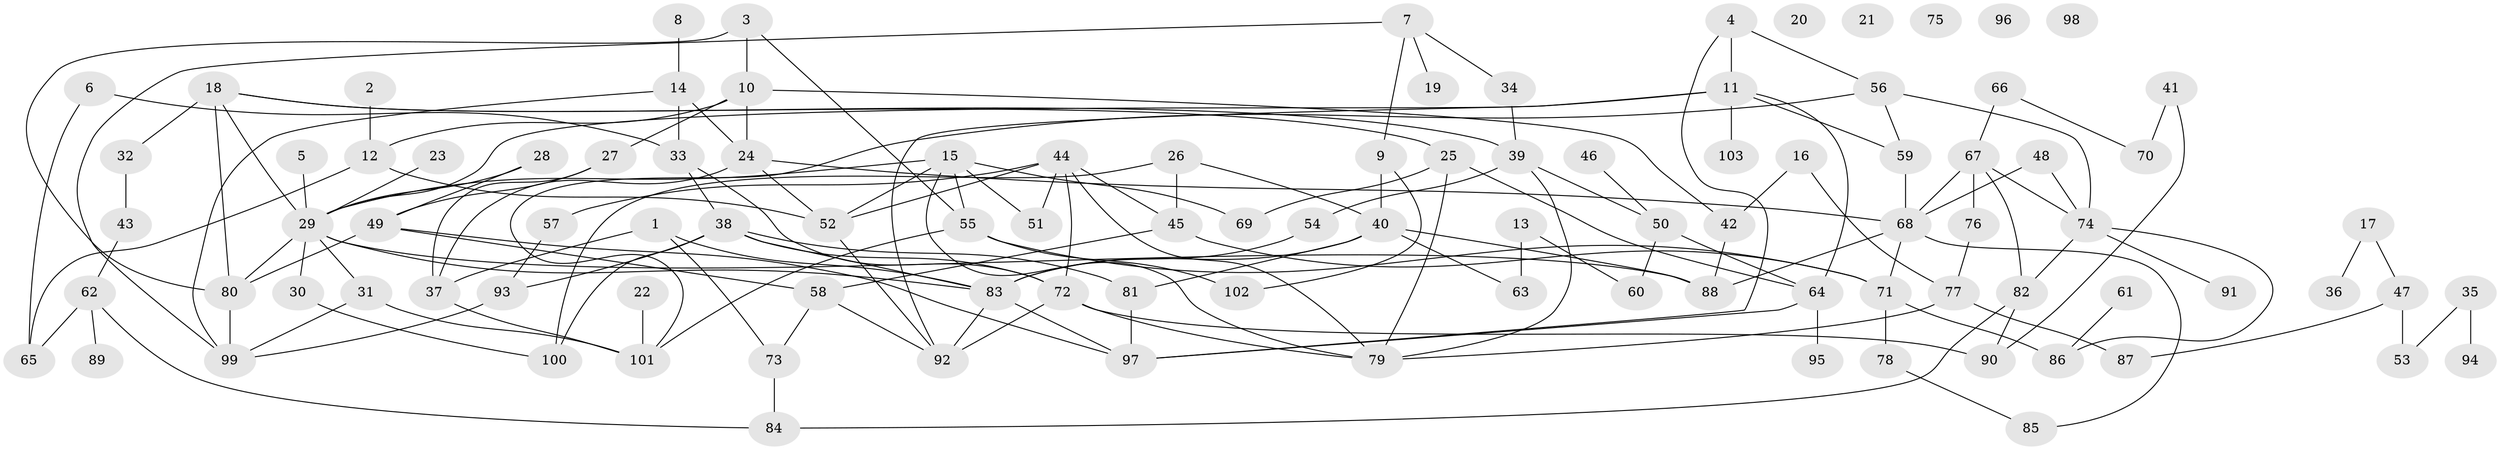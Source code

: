 // Generated by graph-tools (version 1.1) at 2025/25/03/09/25 03:25:18]
// undirected, 103 vertices, 162 edges
graph export_dot {
graph [start="1"]
  node [color=gray90,style=filled];
  1;
  2;
  3;
  4;
  5;
  6;
  7;
  8;
  9;
  10;
  11;
  12;
  13;
  14;
  15;
  16;
  17;
  18;
  19;
  20;
  21;
  22;
  23;
  24;
  25;
  26;
  27;
  28;
  29;
  30;
  31;
  32;
  33;
  34;
  35;
  36;
  37;
  38;
  39;
  40;
  41;
  42;
  43;
  44;
  45;
  46;
  47;
  48;
  49;
  50;
  51;
  52;
  53;
  54;
  55;
  56;
  57;
  58;
  59;
  60;
  61;
  62;
  63;
  64;
  65;
  66;
  67;
  68;
  69;
  70;
  71;
  72;
  73;
  74;
  75;
  76;
  77;
  78;
  79;
  80;
  81;
  82;
  83;
  84;
  85;
  86;
  87;
  88;
  89;
  90;
  91;
  92;
  93;
  94;
  95;
  96;
  97;
  98;
  99;
  100;
  101;
  102;
  103;
  1 -- 37;
  1 -- 73;
  1 -- 83;
  2 -- 12;
  3 -- 10;
  3 -- 55;
  3 -- 80;
  4 -- 11;
  4 -- 56;
  4 -- 97;
  5 -- 29;
  6 -- 33;
  6 -- 65;
  7 -- 9;
  7 -- 19;
  7 -- 34;
  7 -- 99;
  8 -- 14;
  9 -- 40;
  9 -- 102;
  10 -- 12;
  10 -- 24;
  10 -- 27;
  10 -- 42;
  11 -- 29;
  11 -- 59;
  11 -- 64;
  11 -- 92;
  11 -- 103;
  12 -- 52;
  12 -- 65;
  13 -- 60;
  13 -- 63;
  14 -- 24;
  14 -- 33;
  14 -- 99;
  15 -- 29;
  15 -- 51;
  15 -- 52;
  15 -- 55;
  15 -- 69;
  15 -- 79;
  16 -- 42;
  16 -- 77;
  17 -- 36;
  17 -- 47;
  18 -- 25;
  18 -- 29;
  18 -- 32;
  18 -- 39;
  18 -- 80;
  22 -- 101;
  23 -- 29;
  24 -- 37;
  24 -- 52;
  24 -- 68;
  25 -- 64;
  25 -- 69;
  25 -- 79;
  26 -- 40;
  26 -- 45;
  26 -- 100;
  27 -- 37;
  27 -- 49;
  28 -- 29;
  28 -- 49;
  29 -- 30;
  29 -- 31;
  29 -- 80;
  29 -- 83;
  29 -- 88;
  30 -- 100;
  31 -- 99;
  31 -- 101;
  32 -- 43;
  33 -- 38;
  33 -- 72;
  34 -- 39;
  35 -- 53;
  35 -- 94;
  37 -- 101;
  38 -- 72;
  38 -- 81;
  38 -- 83;
  38 -- 93;
  38 -- 100;
  39 -- 50;
  39 -- 54;
  39 -- 79;
  40 -- 63;
  40 -- 81;
  40 -- 83;
  40 -- 88;
  41 -- 70;
  41 -- 90;
  42 -- 88;
  43 -- 62;
  44 -- 45;
  44 -- 51;
  44 -- 52;
  44 -- 57;
  44 -- 72;
  44 -- 79;
  45 -- 58;
  45 -- 71;
  46 -- 50;
  47 -- 53;
  47 -- 87;
  48 -- 68;
  48 -- 74;
  49 -- 58;
  49 -- 80;
  49 -- 97;
  50 -- 60;
  50 -- 64;
  52 -- 92;
  54 -- 83;
  55 -- 71;
  55 -- 101;
  55 -- 102;
  56 -- 59;
  56 -- 74;
  56 -- 101;
  57 -- 93;
  58 -- 73;
  58 -- 92;
  59 -- 68;
  61 -- 86;
  62 -- 65;
  62 -- 84;
  62 -- 89;
  64 -- 95;
  64 -- 97;
  66 -- 67;
  66 -- 70;
  67 -- 68;
  67 -- 74;
  67 -- 76;
  67 -- 82;
  68 -- 71;
  68 -- 85;
  68 -- 88;
  71 -- 78;
  71 -- 86;
  72 -- 79;
  72 -- 90;
  72 -- 92;
  73 -- 84;
  74 -- 82;
  74 -- 86;
  74 -- 91;
  76 -- 77;
  77 -- 79;
  77 -- 87;
  78 -- 85;
  80 -- 99;
  81 -- 97;
  82 -- 84;
  82 -- 90;
  83 -- 92;
  83 -- 97;
  93 -- 99;
}
